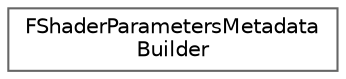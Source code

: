 digraph "Graphical Class Hierarchy"
{
 // INTERACTIVE_SVG=YES
 // LATEX_PDF_SIZE
  bgcolor="transparent";
  edge [fontname=Helvetica,fontsize=10,labelfontname=Helvetica,labelfontsize=10];
  node [fontname=Helvetica,fontsize=10,shape=box,height=0.2,width=0.4];
  rankdir="LR";
  Node0 [id="Node000000",label="FShaderParametersMetadata\lBuilder",height=0.2,width=0.4,color="grey40", fillcolor="white", style="filled",URL="$d6/d28/classFShaderParametersMetadataBuilder.html",tooltip=" "];
}
